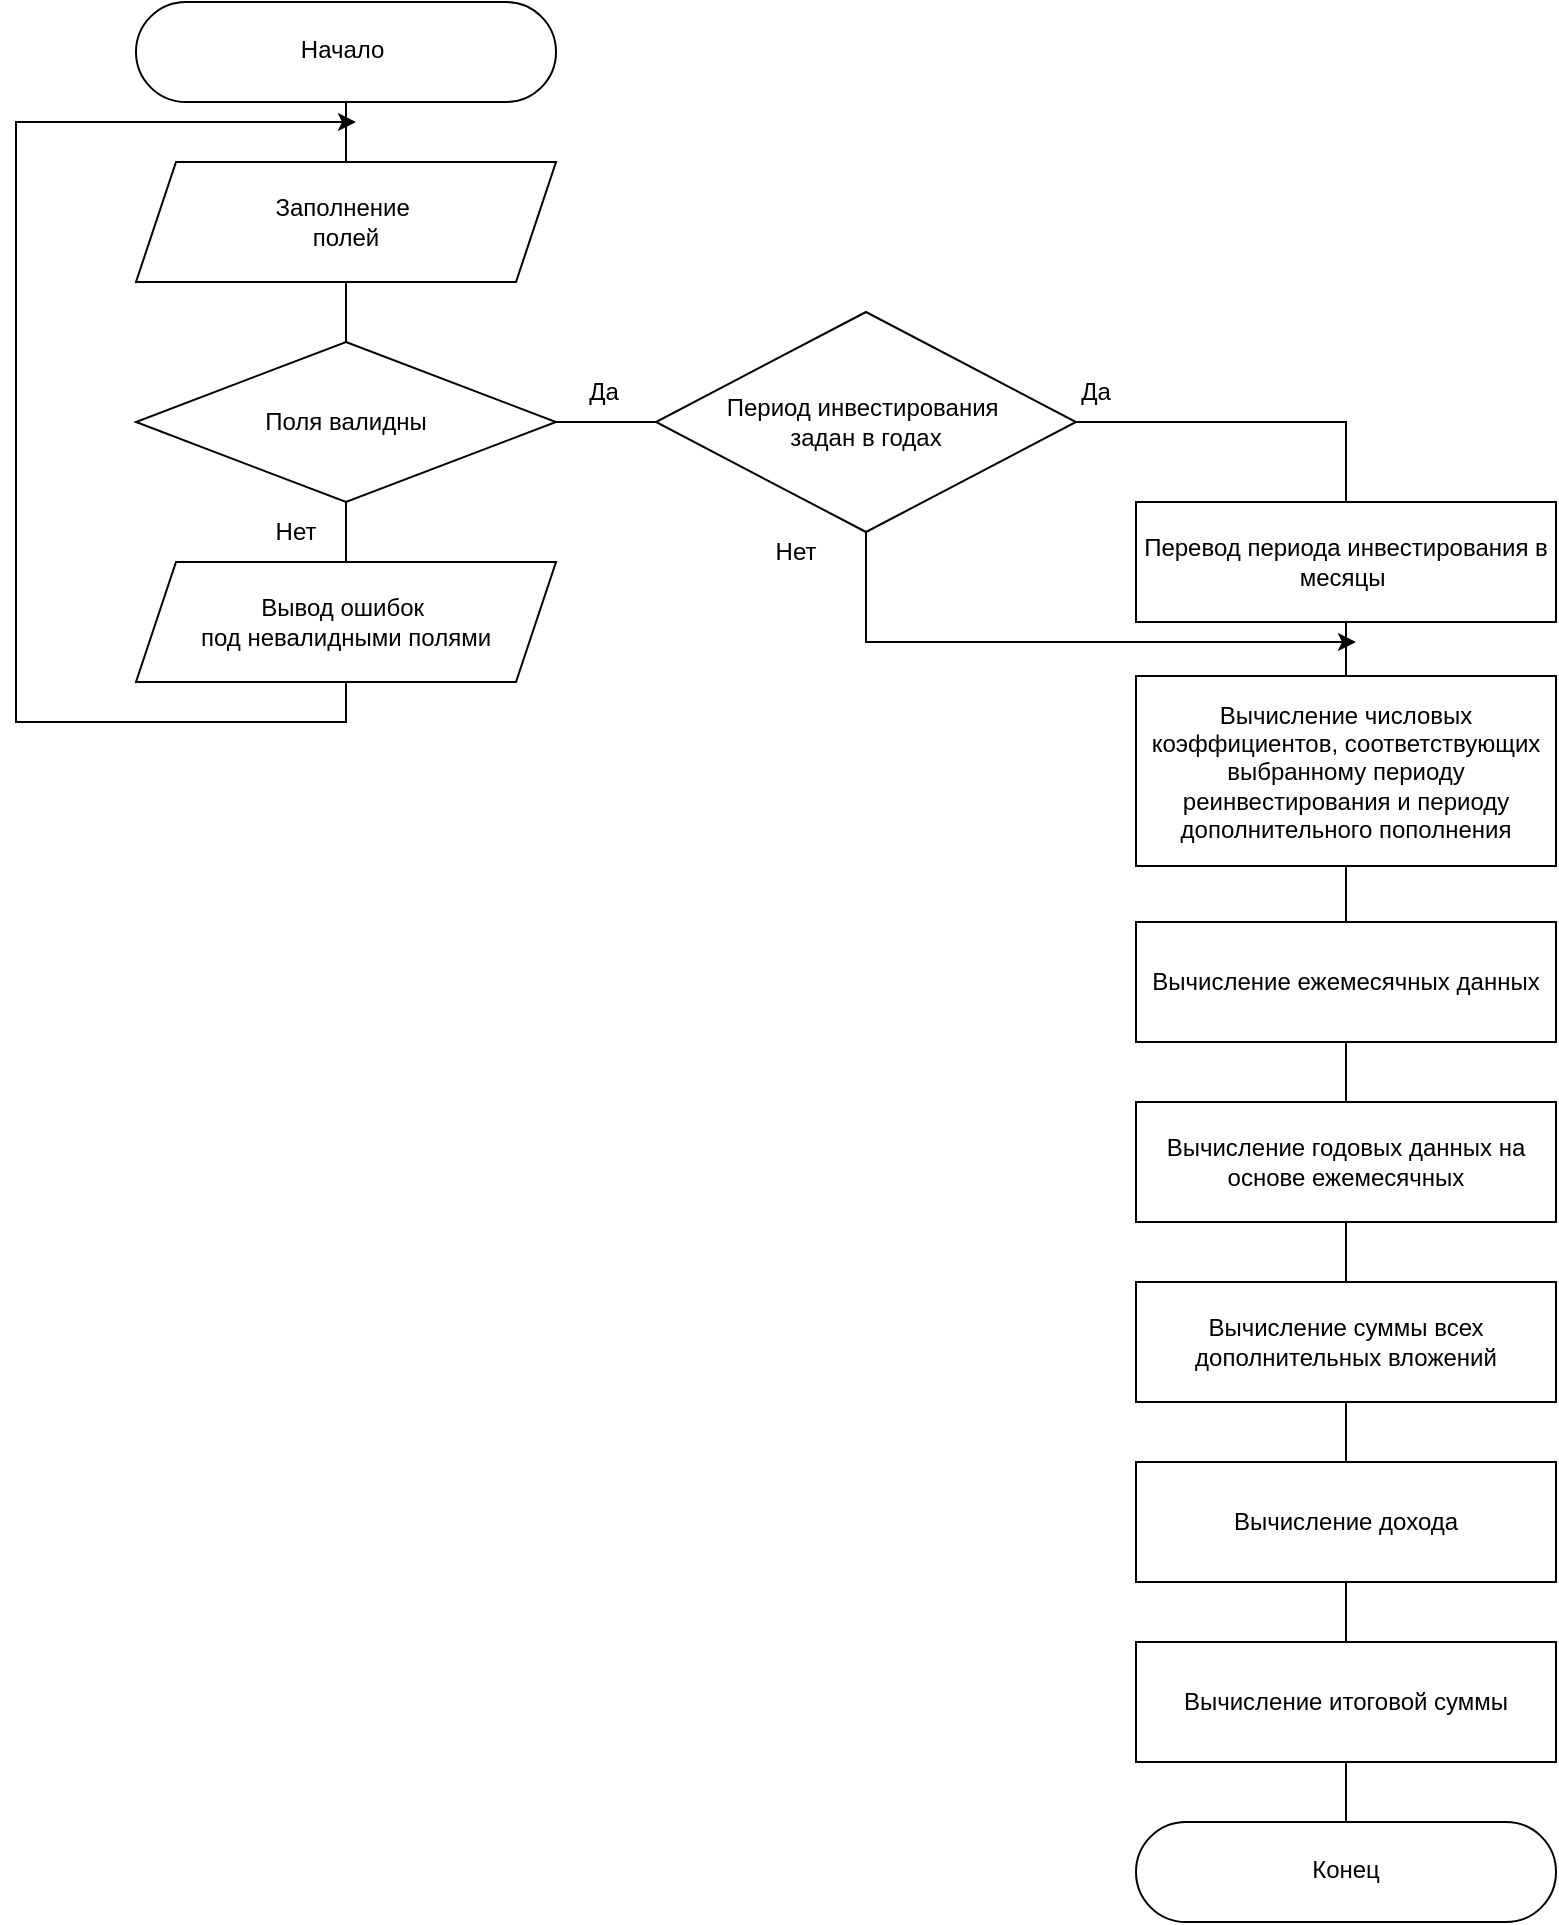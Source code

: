 <mxfile version="24.3.1" type="device">
  <diagram name="Страница — 1" id="TmbUJHvbOirNMvf7GXve">
    <mxGraphModel dx="1894" dy="822" grid="1" gridSize="10" guides="1" tooltips="1" connect="1" arrows="1" fold="1" page="1" pageScale="1" pageWidth="827" pageHeight="1169" math="0" shadow="0">
      <root>
        <mxCell id="0" />
        <mxCell id="1" parent="0" />
        <mxCell id="3E6Y3QEfq4ClXKRZ9mTM-2" value="Заполнение&amp;nbsp;&lt;div&gt;полей&lt;/div&gt;" style="shape=parallelogram;perimeter=parallelogramPerimeter;whiteSpace=wrap;html=1;fixedSize=1;" parent="1" vertex="1">
          <mxGeometry x="90" y="120" width="210" height="60" as="geometry" />
        </mxCell>
        <mxCell id="3E6Y3QEfq4ClXKRZ9mTM-3" value="Поля валидны" style="rhombus;whiteSpace=wrap;html=1;" parent="1" vertex="1">
          <mxGeometry x="90" y="210" width="210" height="80" as="geometry" />
        </mxCell>
        <mxCell id="3E6Y3QEfq4ClXKRZ9mTM-4" value="" style="endArrow=none;html=1;rounded=0;entryX=0.5;entryY=1;entryDx=0;entryDy=0;exitX=0.5;exitY=0;exitDx=0;exitDy=0;" parent="1" source="3E6Y3QEfq4ClXKRZ9mTM-2" target="C9cPLAWH6p_kqMKFaHeZ-28" edge="1">
          <mxGeometry width="50" height="50" relative="1" as="geometry">
            <mxPoint x="210" y="110" as="sourcePoint" />
            <mxPoint x="195" y="90" as="targetPoint" />
          </mxGeometry>
        </mxCell>
        <mxCell id="3E6Y3QEfq4ClXKRZ9mTM-6" value="" style="endArrow=none;html=1;rounded=0;exitX=0.5;exitY=0;exitDx=0;exitDy=0;entryX=0.5;entryY=1;entryDx=0;entryDy=0;" parent="1" source="3E6Y3QEfq4ClXKRZ9mTM-3" target="3E6Y3QEfq4ClXKRZ9mTM-2" edge="1">
          <mxGeometry width="50" height="50" relative="1" as="geometry">
            <mxPoint x="270" y="210" as="sourcePoint" />
            <mxPoint x="320" y="160" as="targetPoint" />
          </mxGeometry>
        </mxCell>
        <mxCell id="3E6Y3QEfq4ClXKRZ9mTM-9" value="" style="endArrow=none;html=1;rounded=0;exitX=0.5;exitY=1;exitDx=0;exitDy=0;entryX=0.5;entryY=0;entryDx=0;entryDy=0;" parent="1" source="3E6Y3QEfq4ClXKRZ9mTM-3" target="C9cPLAWH6p_kqMKFaHeZ-10" edge="1">
          <mxGeometry width="50" height="50" relative="1" as="geometry">
            <mxPoint x="270" y="230" as="sourcePoint" />
            <mxPoint x="340" y="250" as="targetPoint" />
          </mxGeometry>
        </mxCell>
        <mxCell id="3E6Y3QEfq4ClXKRZ9mTM-10" value="Нет" style="text;html=1;align=center;verticalAlign=middle;whiteSpace=wrap;rounded=0;" parent="1" vertex="1">
          <mxGeometry x="140" y="290" width="60" height="30" as="geometry" />
        </mxCell>
        <mxCell id="3E6Y3QEfq4ClXKRZ9mTM-11" value="" style="endArrow=classic;html=1;rounded=0;exitX=0.5;exitY=1;exitDx=0;exitDy=0;" parent="1" source="C9cPLAWH6p_kqMKFaHeZ-10" edge="1">
          <mxGeometry width="50" height="50" relative="1" as="geometry">
            <mxPoint x="570" y="250" as="sourcePoint" />
            <mxPoint x="200" y="100" as="targetPoint" />
            <Array as="points">
              <mxPoint x="195" y="400" />
              <mxPoint x="30" y="400" />
              <mxPoint x="30" y="240" />
              <mxPoint x="30" y="100" />
            </Array>
          </mxGeometry>
        </mxCell>
        <mxCell id="3E6Y3QEfq4ClXKRZ9mTM-13" value="Да" style="text;html=1;align=center;verticalAlign=middle;whiteSpace=wrap;rounded=0;" parent="1" vertex="1">
          <mxGeometry x="294" y="220" width="60" height="30" as="geometry" />
        </mxCell>
        <mxCell id="s32ZUZtTC45ZSuaJaoDs-5" style="edgeStyle=orthogonalEdgeStyle;rounded=0;orthogonalLoop=1;jettySize=auto;html=1;exitX=0.5;exitY=1;exitDx=0;exitDy=0;" edge="1" parent="1" source="C9cPLAWH6p_kqMKFaHeZ-1">
          <mxGeometry relative="1" as="geometry">
            <mxPoint x="700" y="360" as="targetPoint" />
            <Array as="points">
              <mxPoint x="455" y="360" />
            </Array>
          </mxGeometry>
        </mxCell>
        <mxCell id="C9cPLAWH6p_kqMKFaHeZ-1" value="Период инвестирования&amp;nbsp;&lt;div&gt;задан в годах&lt;/div&gt;" style="rhombus;whiteSpace=wrap;html=1;" parent="1" vertex="1">
          <mxGeometry x="350" y="195" width="210" height="110" as="geometry" />
        </mxCell>
        <mxCell id="C9cPLAWH6p_kqMKFaHeZ-3" value="Перевод периода инвестирования в месяцы&amp;nbsp;" style="rounded=0;whiteSpace=wrap;html=1;" parent="1" vertex="1">
          <mxGeometry x="590" y="290" width="210" height="60" as="geometry" />
        </mxCell>
        <mxCell id="C9cPLAWH6p_kqMKFaHeZ-5" value="Нет" style="text;html=1;align=center;verticalAlign=middle;whiteSpace=wrap;rounded=0;" parent="1" vertex="1">
          <mxGeometry x="390" y="300" width="60" height="30" as="geometry" />
        </mxCell>
        <mxCell id="C9cPLAWH6p_kqMKFaHeZ-6" value="Да" style="text;html=1;align=center;verticalAlign=middle;whiteSpace=wrap;rounded=0;" parent="1" vertex="1">
          <mxGeometry x="540" y="220" width="60" height="30" as="geometry" />
        </mxCell>
        <mxCell id="C9cPLAWH6p_kqMKFaHeZ-7" value="Вычисление числовых коэффициентов, соответствующих выбранному периоду реинвестирования и периоду дополнительного пополнения" style="rounded=0;whiteSpace=wrap;html=1;" parent="1" vertex="1">
          <mxGeometry x="590" y="377" width="210" height="95" as="geometry" />
        </mxCell>
        <mxCell id="C9cPLAWH6p_kqMKFaHeZ-8" value="Вычисление ежемесячных данных" style="rounded=0;whiteSpace=wrap;html=1;" parent="1" vertex="1">
          <mxGeometry x="590" y="500" width="210" height="60" as="geometry" />
        </mxCell>
        <mxCell id="C9cPLAWH6p_kqMKFaHeZ-9" value="" style="endArrow=none;html=1;rounded=0;exitX=0.5;exitY=0;exitDx=0;exitDy=0;entryX=0.5;entryY=1;entryDx=0;entryDy=0;" parent="1" source="C9cPLAWH6p_kqMKFaHeZ-7" target="C9cPLAWH6p_kqMKFaHeZ-3" edge="1">
          <mxGeometry width="50" height="50" relative="1" as="geometry">
            <mxPoint x="940" y="340" as="sourcePoint" />
            <mxPoint x="990" y="290" as="targetPoint" />
          </mxGeometry>
        </mxCell>
        <mxCell id="C9cPLAWH6p_kqMKFaHeZ-10" value="Вывод ошибок&amp;nbsp;&lt;div&gt;под невалидными полями&lt;/div&gt;" style="shape=parallelogram;perimeter=parallelogramPerimeter;whiteSpace=wrap;html=1;fixedSize=1;" parent="1" vertex="1">
          <mxGeometry x="90" y="320" width="210" height="60" as="geometry" />
        </mxCell>
        <mxCell id="C9cPLAWH6p_kqMKFaHeZ-14" value="" style="endArrow=none;html=1;rounded=0;exitX=0.5;exitY=0;exitDx=0;exitDy=0;entryX=0.5;entryY=1;entryDx=0;entryDy=0;" parent="1" source="C9cPLAWH6p_kqMKFaHeZ-8" target="C9cPLAWH6p_kqMKFaHeZ-7" edge="1">
          <mxGeometry width="50" height="50" relative="1" as="geometry">
            <mxPoint x="705" y="387" as="sourcePoint" />
            <mxPoint x="705" y="360" as="targetPoint" />
          </mxGeometry>
        </mxCell>
        <mxCell id="C9cPLAWH6p_kqMKFaHeZ-15" value="Вычисление годовых данных на основе ежемесячных" style="rounded=0;whiteSpace=wrap;html=1;" parent="1" vertex="1">
          <mxGeometry x="590" y="590" width="210" height="60" as="geometry" />
        </mxCell>
        <mxCell id="C9cPLAWH6p_kqMKFaHeZ-16" value="" style="endArrow=none;html=1;rounded=0;exitX=0.5;exitY=0;exitDx=0;exitDy=0;entryX=0.5;entryY=1;entryDx=0;entryDy=0;" parent="1" source="C9cPLAWH6p_kqMKFaHeZ-15" target="C9cPLAWH6p_kqMKFaHeZ-8" edge="1">
          <mxGeometry width="50" height="50" relative="1" as="geometry">
            <mxPoint x="705" y="510" as="sourcePoint" />
            <mxPoint x="705" y="482" as="targetPoint" />
          </mxGeometry>
        </mxCell>
        <mxCell id="C9cPLAWH6p_kqMKFaHeZ-17" value="Вычисление суммы всех дополнительных вложений" style="rounded=0;whiteSpace=wrap;html=1;" parent="1" vertex="1">
          <mxGeometry x="590" y="680" width="210" height="60" as="geometry" />
        </mxCell>
        <mxCell id="C9cPLAWH6p_kqMKFaHeZ-18" value="" style="endArrow=none;html=1;rounded=0;exitX=0.5;exitY=0;exitDx=0;exitDy=0;entryX=0.5;entryY=1;entryDx=0;entryDy=0;" parent="1" source="C9cPLAWH6p_kqMKFaHeZ-17" target="C9cPLAWH6p_kqMKFaHeZ-15" edge="1">
          <mxGeometry width="50" height="50" relative="1" as="geometry">
            <mxPoint x="705" y="600" as="sourcePoint" />
            <mxPoint x="705" y="570" as="targetPoint" />
          </mxGeometry>
        </mxCell>
        <mxCell id="C9cPLAWH6p_kqMKFaHeZ-20" value="Вычисление дохода" style="rounded=0;whiteSpace=wrap;html=1;" parent="1" vertex="1">
          <mxGeometry x="590" y="770" width="210" height="60" as="geometry" />
        </mxCell>
        <mxCell id="C9cPLAWH6p_kqMKFaHeZ-21" value="" style="endArrow=none;html=1;rounded=0;exitX=0.5;exitY=0;exitDx=0;exitDy=0;entryX=0.5;entryY=1;entryDx=0;entryDy=0;" parent="1" source="C9cPLAWH6p_kqMKFaHeZ-20" target="C9cPLAWH6p_kqMKFaHeZ-17" edge="1">
          <mxGeometry width="50" height="50" relative="1" as="geometry">
            <mxPoint x="865" y="750" as="sourcePoint" />
            <mxPoint x="855" y="800" as="targetPoint" />
          </mxGeometry>
        </mxCell>
        <mxCell id="C9cPLAWH6p_kqMKFaHeZ-22" value="Вычисление итоговой суммы" style="rounded=0;whiteSpace=wrap;html=1;" parent="1" vertex="1">
          <mxGeometry x="590" y="860" width="210" height="60" as="geometry" />
        </mxCell>
        <mxCell id="C9cPLAWH6p_kqMKFaHeZ-23" value="" style="endArrow=none;html=1;rounded=0;exitX=0.5;exitY=0;exitDx=0;exitDy=0;entryX=0.5;entryY=1;entryDx=0;entryDy=0;" parent="1" source="C9cPLAWH6p_kqMKFaHeZ-22" target="C9cPLAWH6p_kqMKFaHeZ-20" edge="1">
          <mxGeometry width="50" height="50" relative="1" as="geometry">
            <mxPoint x="705" y="780" as="sourcePoint" />
            <mxPoint x="705" y="750" as="targetPoint" />
          </mxGeometry>
        </mxCell>
        <mxCell id="C9cPLAWH6p_kqMKFaHeZ-26" value="" style="endArrow=none;html=1;rounded=0;exitX=0.5;exitY=0;exitDx=0;exitDy=0;entryX=0.5;entryY=1;entryDx=0;entryDy=0;" parent="1" source="C9cPLAWH6p_kqMKFaHeZ-27" target="C9cPLAWH6p_kqMKFaHeZ-22" edge="1">
          <mxGeometry width="50" height="50" relative="1" as="geometry">
            <mxPoint x="448" y="940" as="sourcePoint" />
            <mxPoint x="458" y="830" as="targetPoint" />
          </mxGeometry>
        </mxCell>
        <mxCell id="C9cPLAWH6p_kqMKFaHeZ-27" value="&lt;div style=&quot;&quot;&gt;&lt;span style=&quot;background-color: initial;&quot;&gt;&amp;nbsp; &amp;nbsp; &amp;nbsp; &amp;nbsp; &amp;nbsp;Конец&lt;/span&gt;&lt;/div&gt;" style="html=1;align=center;verticalAlign=top;rounded=1;absoluteArcSize=1;arcSize=50;dashed=0;spacingTop=10;spacingRight=30;whiteSpace=wrap;" parent="1" vertex="1">
          <mxGeometry x="590" y="950" width="210" height="50" as="geometry" />
        </mxCell>
        <mxCell id="C9cPLAWH6p_kqMKFaHeZ-28" value="&lt;div style=&quot;&quot;&gt;&amp;nbsp; &amp;nbsp; &amp;nbsp; &amp;nbsp; Начало&lt;/div&gt;" style="html=1;align=center;verticalAlign=top;rounded=1;absoluteArcSize=1;arcSize=50;dashed=0;spacingTop=10;spacingRight=30;whiteSpace=wrap;" parent="1" vertex="1">
          <mxGeometry x="90" y="40" width="210" height="50" as="geometry" />
        </mxCell>
        <mxCell id="s32ZUZtTC45ZSuaJaoDs-1" value="" style="endArrow=none;html=1;rounded=0;exitX=0;exitY=0.5;exitDx=0;exitDy=0;entryX=1;entryY=0.5;entryDx=0;entryDy=0;" edge="1" parent="1" source="C9cPLAWH6p_kqMKFaHeZ-1" target="3E6Y3QEfq4ClXKRZ9mTM-3">
          <mxGeometry width="50" height="50" relative="1" as="geometry">
            <mxPoint x="205" y="220" as="sourcePoint" />
            <mxPoint x="205" y="190" as="targetPoint" />
          </mxGeometry>
        </mxCell>
        <mxCell id="s32ZUZtTC45ZSuaJaoDs-3" value="" style="endArrow=none;html=1;rounded=0;exitX=0.5;exitY=0;exitDx=0;exitDy=0;entryX=1;entryY=0.5;entryDx=0;entryDy=0;" edge="1" parent="1" source="C9cPLAWH6p_kqMKFaHeZ-3" target="C9cPLAWH6p_kqMKFaHeZ-1">
          <mxGeometry width="50" height="50" relative="1" as="geometry">
            <mxPoint x="360" y="260" as="sourcePoint" />
            <mxPoint x="310" y="260" as="targetPoint" />
            <Array as="points">
              <mxPoint x="695" y="250" />
            </Array>
          </mxGeometry>
        </mxCell>
      </root>
    </mxGraphModel>
  </diagram>
</mxfile>
